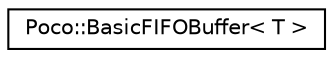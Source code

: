 digraph "Graphical Class Hierarchy"
{
 // LATEX_PDF_SIZE
  edge [fontname="Helvetica",fontsize="10",labelfontname="Helvetica",labelfontsize="10"];
  node [fontname="Helvetica",fontsize="10",shape=record];
  rankdir="LR";
  Node0 [label="Poco::BasicFIFOBuffer\< T \>",height=0.2,width=0.4,color="black", fillcolor="white", style="filled",URL="$classPoco_1_1BasicFIFOBuffer.html",tooltip=" "];
}
